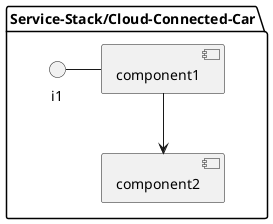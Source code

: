 @startuml

package "Service-Stack/Cloud-Connected-Car" {
component component1
component component2
interface i1

}
i1 - component1
component1 --> component2
@enduml
